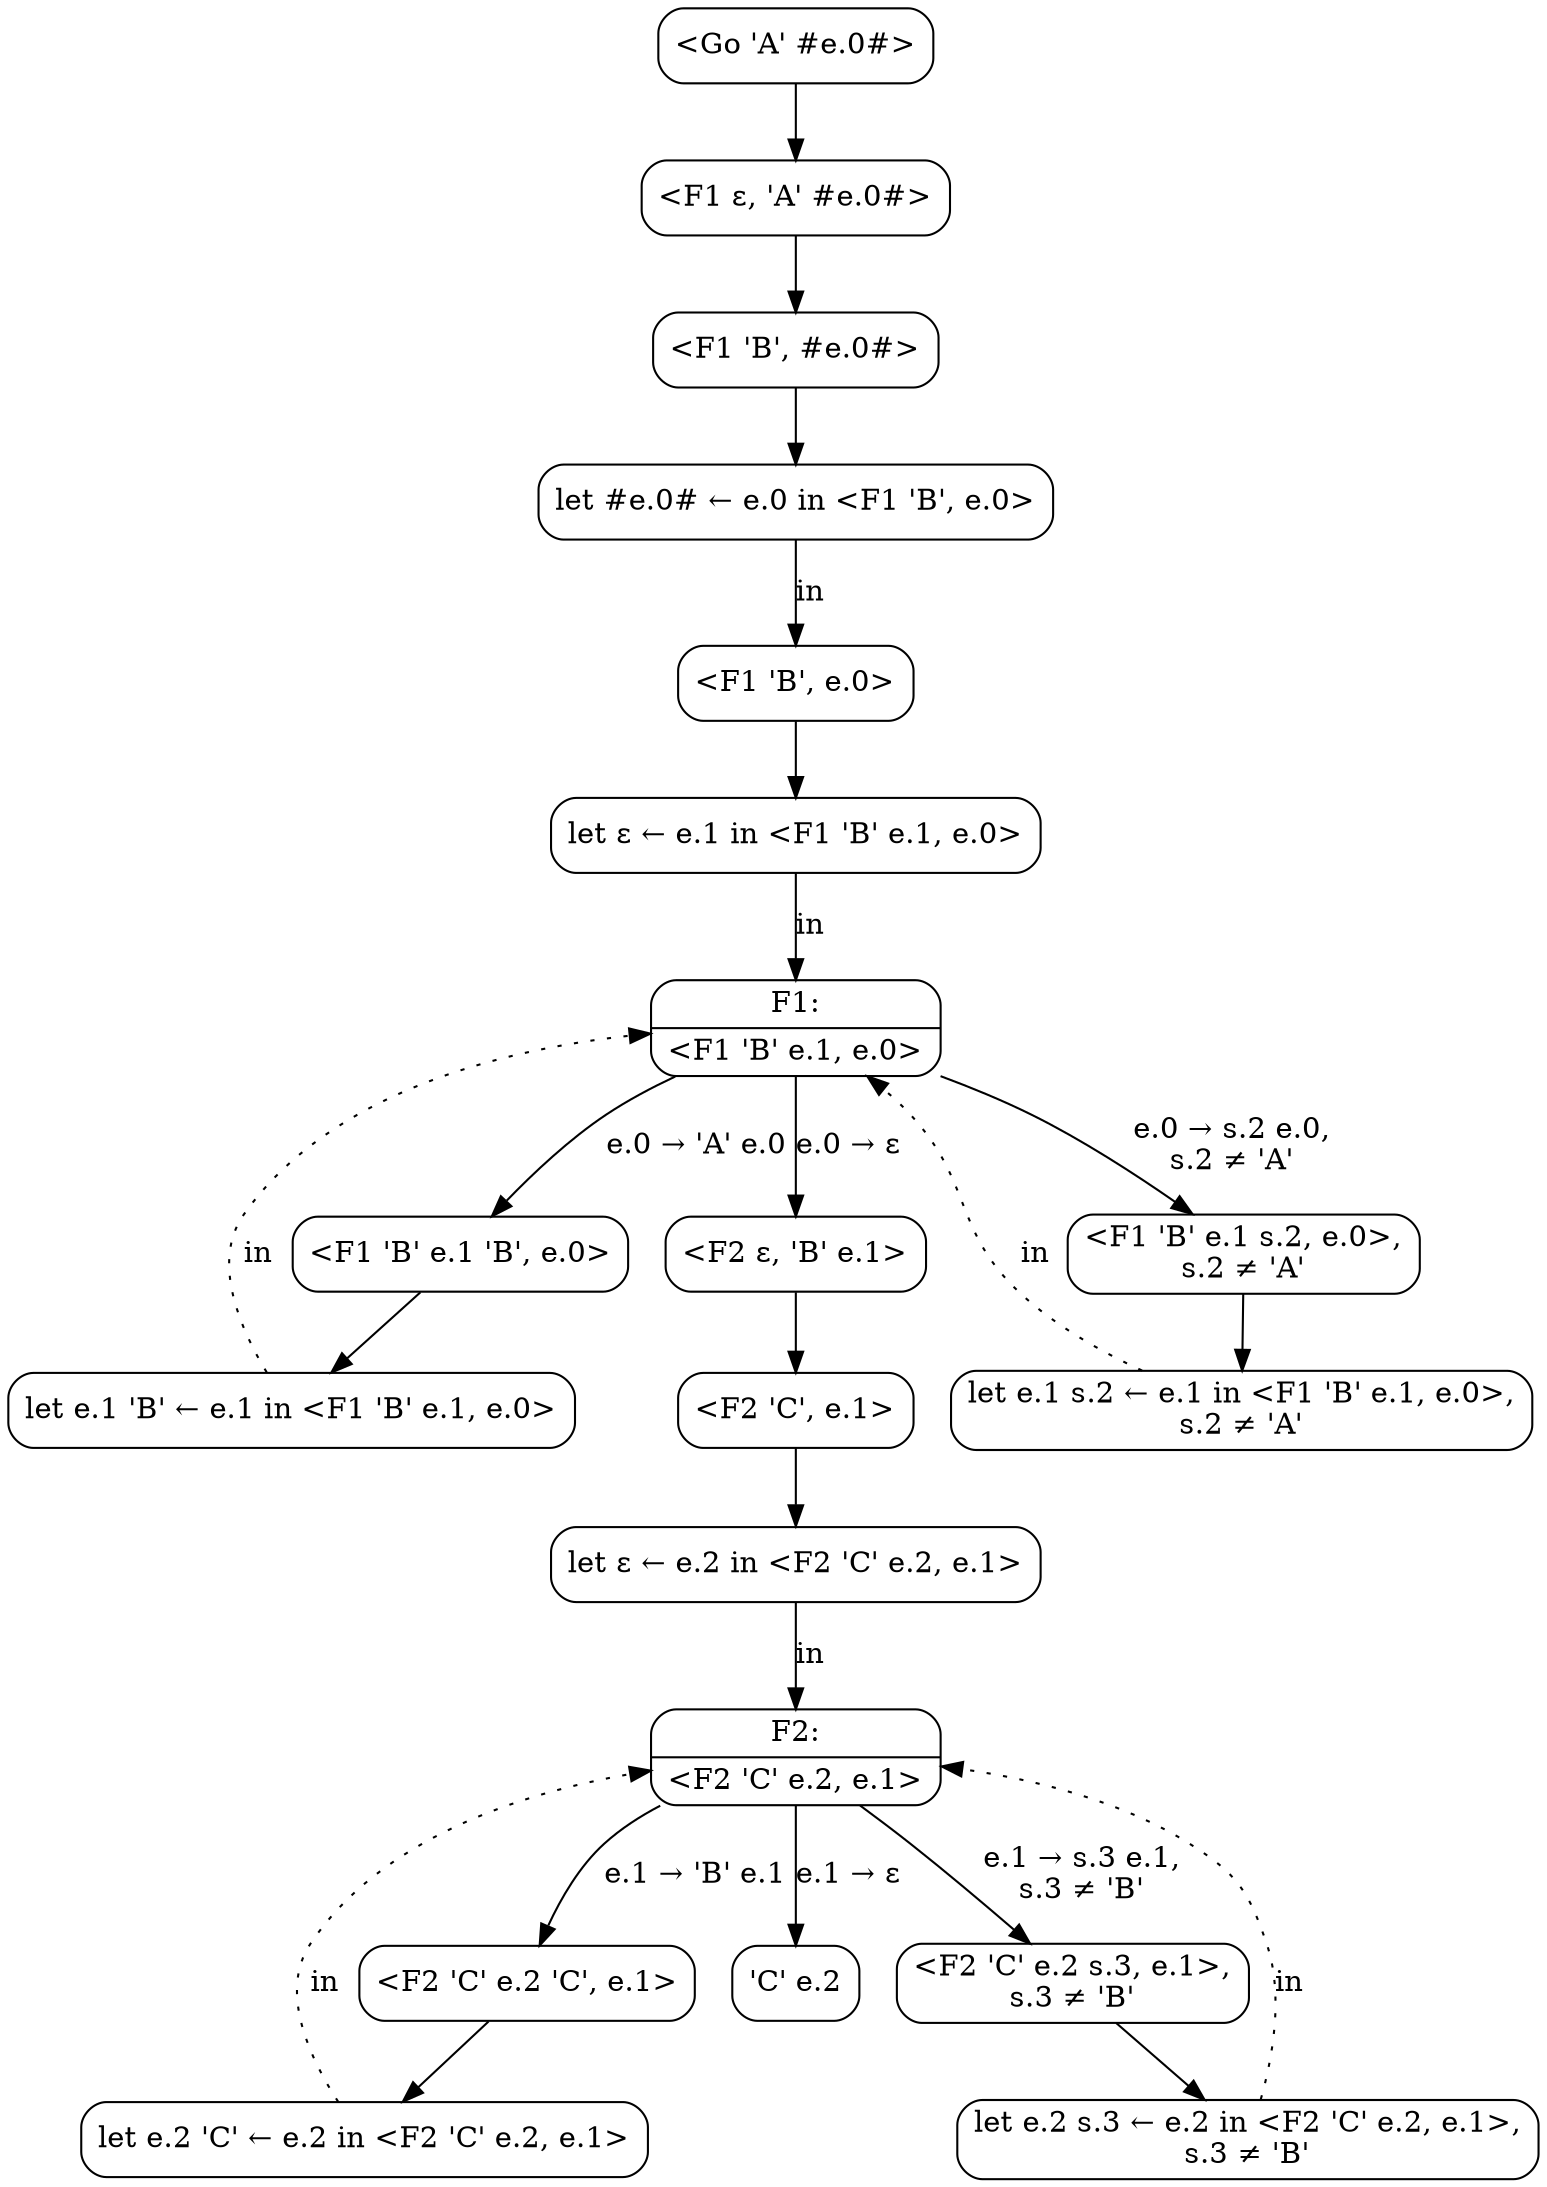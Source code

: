 digraph {
  node [shape=box, style=rounded];

  C0 [label="<Go 'A' #e.0#>"];
  C1 [label="<F1 ε, 'A' #e.0#>"];
  C0 -> C1;
  C2 [label="<F1 'B', #e.0#>"];
  C1 -> C2;
  C3 [label="let #e.0# ← e.0 in <F1 'B', e.0>"];
  C2 -> C3;
  C4 [label="<F1 'B', e.0>"];
  C3 -> C4 [label="in"];
  C5 [label="let ε ← e.1 in <F1 'B' e.1, e.0>"];
  C4 -> C5;
  C6 [shape=record, label="{F1:|\<F1 'B' e.1, e.0\>}"];
  C5 -> C6 [label="in"];
  C7 [label="<F1 'B' e.1 'B', e.0>"];
  C6 -> C7 [label="e.0 → 'A' e.0"];
  C8 [label="let e.1 'B' ← e.1 in <F1 'B' e.1, e.0>"];
  C7 -> C8;
  C8 -> C6 [label="in", style=dotted];
  C9 [label="<F1 'B' e.1 s.2, e.0>,\ns.2 ≠ 'A'"];
  C6 -> C9 [label="e.0 → s.2 e.0,\ns.2 ≠ 'A'"];
  C10 [label="let e.1 s.2 ← e.1 in <F1 'B' e.1, e.0>,\ns.2 ≠ 'A'"];
  C9 -> C10;
  C10 -> C6 [label="in", style=dotted];
  C11 [label="<F2 ε, 'B' e.1>"];
  C6 -> C11 [label="e.0 → ε"];
  C12 [label="<F2 'C', e.1>"];
  C11 -> C12;
  C13 [label="let ε ← e.2 in <F2 'C' e.2, e.1>"];
  C12 -> C13;
  C14 [shape=record, label="{F2:|\<F2 'C' e.2, e.1\>}"];
  C13 -> C14 [label="in"];
  C15 [label="<F2 'C' e.2 'C', e.1>"];
  C14 -> C15 [label="e.1 → 'B' e.1"];
  C16 [label="let e.2 'C' ← e.2 in <F2 'C' e.2, e.1>"];
  C15 -> C16;
  C16 -> C14 [label="in", style=dotted];
  C17 [label="<F2 'C' e.2 s.3, e.1>,\ns.3 ≠ 'B'"];
  C14 -> C17 [label="e.1 → s.3 e.1,\ns.3 ≠ 'B'"];
  C18 [label="let e.2 s.3 ← e.2 in <F2 'C' e.2, e.1>,\ns.3 ≠ 'B'"];
  C17 -> C18;
  C18 -> C14 [label="in", style=dotted];
  C19 [label="'C' e.2"];
  C14 -> C19 [label="e.1 → ε"];
}
